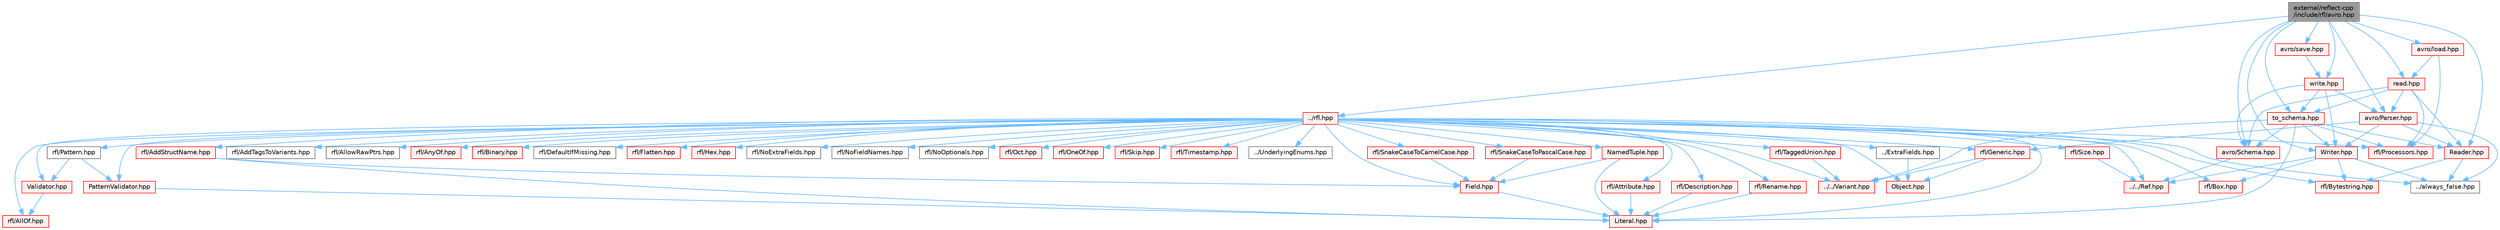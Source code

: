 digraph "external/reflect-cpp/include/rfl/avro.hpp"
{
 // LATEX_PDF_SIZE
  bgcolor="transparent";
  edge [fontname=Helvetica,fontsize=10,labelfontname=Helvetica,labelfontsize=10];
  node [fontname=Helvetica,fontsize=10,shape=box,height=0.2,width=0.4];
  Node1 [id="Node000001",label="external/reflect-cpp\l/include/rfl/avro.hpp",height=0.2,width=0.4,color="gray40", fillcolor="grey60", style="filled", fontcolor="black",tooltip=" "];
  Node1 -> Node2 [id="edge98_Node000001_Node000002",color="steelblue1",style="solid",tooltip=" "];
  Node2 [id="Node000002",label="../rfl.hpp",height=0.2,width=0.4,color="red", fillcolor="#FFF0F0", style="filled",URL="$rfl_8hpp.html",tooltip=" "];
  Node2 -> Node3 [id="edge99_Node000002_Node000003",color="steelblue1",style="solid",tooltip=" "];
  Node3 [id="Node000003",label="rfl/AddStructName.hpp",height=0.2,width=0.4,color="red", fillcolor="#FFF0F0", style="filled",URL="$_add_struct_name_8hpp.html",tooltip=" "];
  Node3 -> Node5 [id="edge100_Node000003_Node000005",color="steelblue1",style="solid",tooltip=" "];
  Node5 [id="Node000005",label="Field.hpp",height=0.2,width=0.4,color="red", fillcolor="#FFF0F0", style="filled",URL="$_field_8hpp.html",tooltip=" "];
  Node5 -> Node10 [id="edge101_Node000005_Node000010",color="steelblue1",style="solid",tooltip=" "];
  Node10 [id="Node000010",label="Literal.hpp",height=0.2,width=0.4,color="red", fillcolor="#FFF0F0", style="filled",URL="$_literal_8hpp.html",tooltip=" "];
  Node3 -> Node10 [id="edge102_Node000003_Node000010",color="steelblue1",style="solid",tooltip=" "];
  Node2 -> Node54 [id="edge103_Node000002_Node000054",color="steelblue1",style="solid",tooltip=" "];
  Node54 [id="Node000054",label="rfl/AddTagsToVariants.hpp",height=0.2,width=0.4,color="grey40", fillcolor="white", style="filled",URL="$_add_tags_to_variants_8hpp.html",tooltip=" "];
  Node2 -> Node55 [id="edge104_Node000002_Node000055",color="steelblue1",style="solid",tooltip=" "];
  Node55 [id="Node000055",label="rfl/AllOf.hpp",height=0.2,width=0.4,color="red", fillcolor="#FFF0F0", style="filled",URL="$_all_of_8hpp.html",tooltip=" "];
  Node2 -> Node64 [id="edge105_Node000002_Node000064",color="steelblue1",style="solid",tooltip=" "];
  Node64 [id="Node000064",label="rfl/AllowRawPtrs.hpp",height=0.2,width=0.4,color="grey40", fillcolor="white", style="filled",URL="$_allow_raw_ptrs_8hpp.html",tooltip=" "];
  Node2 -> Node65 [id="edge106_Node000002_Node000065",color="steelblue1",style="solid",tooltip=" "];
  Node65 [id="Node000065",label="rfl/AnyOf.hpp",height=0.2,width=0.4,color="red", fillcolor="#FFF0F0", style="filled",URL="$_any_of_8hpp.html",tooltip=" "];
  Node2 -> Node67 [id="edge107_Node000002_Node000067",color="steelblue1",style="solid",tooltip=" "];
  Node67 [id="Node000067",label="rfl/Attribute.hpp",height=0.2,width=0.4,color="red", fillcolor="#FFF0F0", style="filled",URL="$_attribute_8hpp.html",tooltip=" "];
  Node67 -> Node10 [id="edge108_Node000067_Node000010",color="steelblue1",style="solid",tooltip=" "];
  Node2 -> Node68 [id="edge109_Node000002_Node000068",color="steelblue1",style="solid",tooltip=" "];
  Node68 [id="Node000068",label="rfl/Binary.hpp",height=0.2,width=0.4,color="red", fillcolor="#FFF0F0", style="filled",URL="$_binary_8hpp.html",tooltip=" "];
  Node2 -> Node70 [id="edge110_Node000002_Node000070",color="steelblue1",style="solid",tooltip=" "];
  Node70 [id="Node000070",label="rfl/Box.hpp",height=0.2,width=0.4,color="red", fillcolor="#FFF0F0", style="filled",URL="$_box_8hpp.html",tooltip=" "];
  Node2 -> Node71 [id="edge111_Node000002_Node000071",color="steelblue1",style="solid",tooltip=" "];
  Node71 [id="Node000071",label="rfl/Bytestring.hpp",height=0.2,width=0.4,color="red", fillcolor="#FFF0F0", style="filled",URL="$_bytestring_8hpp.html",tooltip=" "];
  Node2 -> Node72 [id="edge112_Node000002_Node000072",color="steelblue1",style="solid",tooltip=" "];
  Node72 [id="Node000072",label="rfl/DefaultIfMissing.hpp",height=0.2,width=0.4,color="grey40", fillcolor="white", style="filled",URL="$_default_if_missing_8hpp.html",tooltip=" "];
  Node2 -> Node73 [id="edge113_Node000002_Node000073",color="steelblue1",style="solid",tooltip=" "];
  Node73 [id="Node000073",label="rfl/Description.hpp",height=0.2,width=0.4,color="red", fillcolor="#FFF0F0", style="filled",URL="$_description_8hpp.html",tooltip=" "];
  Node73 -> Node10 [id="edge114_Node000073_Node000010",color="steelblue1",style="solid",tooltip=" "];
  Node2 -> Node48 [id="edge115_Node000002_Node000048",color="steelblue1",style="solid",tooltip=" "];
  Node48 [id="Node000048",label="../ExtraFields.hpp",height=0.2,width=0.4,color="grey40", fillcolor="white", style="filled",URL="$_extra_fields_8hpp.html",tooltip=" "];
  Node48 -> Node49 [id="edge116_Node000048_Node000049",color="steelblue1",style="solid",tooltip=" "];
  Node49 [id="Node000049",label="Object.hpp",height=0.2,width=0.4,color="red", fillcolor="#FFF0F0", style="filled",URL="$_object_8hpp.html",tooltip=" "];
  Node2 -> Node5 [id="edge117_Node000002_Node000005",color="steelblue1",style="solid",tooltip=" "];
  Node2 -> Node74 [id="edge118_Node000002_Node000074",color="steelblue1",style="solid",tooltip=" "];
  Node74 [id="Node000074",label="rfl/Flatten.hpp",height=0.2,width=0.4,color="red", fillcolor="#FFF0F0", style="filled",URL="$_flatten_8hpp.html",tooltip=" "];
  Node2 -> Node75 [id="edge119_Node000002_Node000075",color="steelblue1",style="solid",tooltip=" "];
  Node75 [id="Node000075",label="rfl/Generic.hpp",height=0.2,width=0.4,color="red", fillcolor="#FFF0F0", style="filled",URL="$_generic_8hpp.html",tooltip=" "];
  Node75 -> Node49 [id="edge120_Node000075_Node000049",color="steelblue1",style="solid",tooltip=" "];
  Node75 -> Node59 [id="edge121_Node000075_Node000059",color="steelblue1",style="solid",tooltip=" "];
  Node59 [id="Node000059",label="../../Variant.hpp",height=0.2,width=0.4,color="red", fillcolor="#FFF0F0", style="filled",URL="$_variant_8hpp.html",tooltip=" "];
  Node2 -> Node77 [id="edge122_Node000002_Node000077",color="steelblue1",style="solid",tooltip=" "];
  Node77 [id="Node000077",label="rfl/Hex.hpp",height=0.2,width=0.4,color="red", fillcolor="#FFF0F0", style="filled",URL="$_hex_8hpp.html",tooltip=" "];
  Node2 -> Node10 [id="edge123_Node000002_Node000010",color="steelblue1",style="solid",tooltip=" "];
  Node2 -> Node42 [id="edge124_Node000002_Node000042",color="steelblue1",style="solid",tooltip=" "];
  Node42 [id="Node000042",label="NamedTuple.hpp",height=0.2,width=0.4,color="red", fillcolor="#FFF0F0", style="filled",URL="$_named_tuple_8hpp.html",tooltip=" "];
  Node42 -> Node5 [id="edge125_Node000042_Node000005",color="steelblue1",style="solid",tooltip=" "];
  Node42 -> Node10 [id="edge126_Node000042_Node000010",color="steelblue1",style="solid",tooltip=" "];
  Node2 -> Node78 [id="edge127_Node000002_Node000078",color="steelblue1",style="solid",tooltip=" "];
  Node78 [id="Node000078",label="rfl/NoExtraFields.hpp",height=0.2,width=0.4,color="grey40", fillcolor="white", style="filled",URL="$_no_extra_fields_8hpp.html",tooltip=" "];
  Node2 -> Node79 [id="edge128_Node000002_Node000079",color="steelblue1",style="solid",tooltip=" "];
  Node79 [id="Node000079",label="rfl/NoFieldNames.hpp",height=0.2,width=0.4,color="grey40", fillcolor="white", style="filled",URL="$_no_field_names_8hpp.html",tooltip=" "];
  Node2 -> Node80 [id="edge129_Node000002_Node000080",color="steelblue1",style="solid",tooltip=" "];
  Node80 [id="Node000080",label="rfl/NoOptionals.hpp",height=0.2,width=0.4,color="grey40", fillcolor="white", style="filled",URL="$_no_optionals_8hpp.html",tooltip=" "];
  Node2 -> Node49 [id="edge130_Node000002_Node000049",color="steelblue1",style="solid",tooltip=" "];
  Node2 -> Node81 [id="edge131_Node000002_Node000081",color="steelblue1",style="solid",tooltip=" "];
  Node81 [id="Node000081",label="rfl/Oct.hpp",height=0.2,width=0.4,color="red", fillcolor="#FFF0F0", style="filled",URL="$_oct_8hpp.html",tooltip=" "];
  Node2 -> Node83 [id="edge132_Node000002_Node000083",color="steelblue1",style="solid",tooltip=" "];
  Node83 [id="Node000083",label="rfl/OneOf.hpp",height=0.2,width=0.4,color="red", fillcolor="#FFF0F0", style="filled",URL="$_one_of_8hpp.html",tooltip=" "];
  Node2 -> Node84 [id="edge133_Node000002_Node000084",color="steelblue1",style="solid",tooltip=" "];
  Node84 [id="Node000084",label="rfl/Pattern.hpp",height=0.2,width=0.4,color="grey40", fillcolor="white", style="filled",URL="$_pattern_8hpp.html",tooltip=" "];
  Node84 -> Node85 [id="edge134_Node000084_Node000085",color="steelblue1",style="solid",tooltip=" "];
  Node85 [id="Node000085",label="PatternValidator.hpp",height=0.2,width=0.4,color="red", fillcolor="#FFF0F0", style="filled",URL="$_pattern_validator_8hpp.html",tooltip=" "];
  Node85 -> Node10 [id="edge135_Node000085_Node000010",color="steelblue1",style="solid",tooltip=" "];
  Node84 -> Node89 [id="edge136_Node000084_Node000089",color="steelblue1",style="solid",tooltip=" "];
  Node89 [id="Node000089",label="Validator.hpp",height=0.2,width=0.4,color="red", fillcolor="#FFF0F0", style="filled",URL="$_validator_8hpp.html",tooltip=" "];
  Node89 -> Node55 [id="edge137_Node000089_Node000055",color="steelblue1",style="solid",tooltip=" "];
  Node2 -> Node85 [id="edge138_Node000002_Node000085",color="steelblue1",style="solid",tooltip=" "];
  Node2 -> Node91 [id="edge139_Node000002_Node000091",color="steelblue1",style="solid",tooltip=" "];
  Node91 [id="Node000091",label="rfl/Processors.hpp",height=0.2,width=0.4,color="red", fillcolor="#FFF0F0", style="filled",URL="$_processors_8hpp.html",tooltip=" "];
  Node2 -> Node58 [id="edge140_Node000002_Node000058",color="steelblue1",style="solid",tooltip=" "];
  Node58 [id="Node000058",label="../../Ref.hpp",height=0.2,width=0.4,color="red", fillcolor="#FFF0F0", style="filled",URL="$_ref_8hpp.html",tooltip=" "];
  Node2 -> Node100 [id="edge141_Node000002_Node000100",color="steelblue1",style="solid",tooltip=" "];
  Node100 [id="Node000100",label="rfl/Rename.hpp",height=0.2,width=0.4,color="red", fillcolor="#FFF0F0", style="filled",URL="$_rename_8hpp.html",tooltip=" "];
  Node100 -> Node10 [id="edge142_Node000100_Node000010",color="steelblue1",style="solid",tooltip=" "];
  Node2 -> Node101 [id="edge143_Node000002_Node000101",color="steelblue1",style="solid",tooltip=" "];
  Node101 [id="Node000101",label="rfl/Size.hpp",height=0.2,width=0.4,color="red", fillcolor="#FFF0F0", style="filled",URL="$_size_8hpp.html",tooltip=" "];
  Node101 -> Node58 [id="edge144_Node000101_Node000058",color="steelblue1",style="solid",tooltip=" "];
  Node2 -> Node102 [id="edge145_Node000002_Node000102",color="steelblue1",style="solid",tooltip=" "];
  Node102 [id="Node000102",label="rfl/Skip.hpp",height=0.2,width=0.4,color="red", fillcolor="#FFF0F0", style="filled",URL="$_skip_8hpp.html",tooltip=" "];
  Node2 -> Node104 [id="edge146_Node000002_Node000104",color="steelblue1",style="solid",tooltip=" "];
  Node104 [id="Node000104",label="rfl/SnakeCaseToCamelCase.hpp",height=0.2,width=0.4,color="red", fillcolor="#FFF0F0", style="filled",URL="$_snake_case_to_camel_case_8hpp.html",tooltip=" "];
  Node104 -> Node5 [id="edge147_Node000104_Node000005",color="steelblue1",style="solid",tooltip=" "];
  Node2 -> Node107 [id="edge148_Node000002_Node000107",color="steelblue1",style="solid",tooltip=" "];
  Node107 [id="Node000107",label="rfl/SnakeCaseToPascalCase.hpp",height=0.2,width=0.4,color="red", fillcolor="#FFF0F0", style="filled",URL="$_snake_case_to_pascal_case_8hpp.html",tooltip=" "];
  Node107 -> Node5 [id="edge149_Node000107_Node000005",color="steelblue1",style="solid",tooltip=" "];
  Node2 -> Node108 [id="edge150_Node000002_Node000108",color="steelblue1",style="solid",tooltip=" "];
  Node108 [id="Node000108",label="rfl/TaggedUnion.hpp",height=0.2,width=0.4,color="red", fillcolor="#FFF0F0", style="filled",URL="$_tagged_union_8hpp.html",tooltip=" "];
  Node108 -> Node59 [id="edge151_Node000108_Node000059",color="steelblue1",style="solid",tooltip=" "];
  Node2 -> Node150 [id="edge152_Node000002_Node000150",color="steelblue1",style="solid",tooltip=" "];
  Node150 [id="Node000150",label="rfl/Timestamp.hpp",height=0.2,width=0.4,color="red", fillcolor="#FFF0F0", style="filled",URL="$_timestamp_8hpp.html",tooltip=" "];
  Node2 -> Node99 [id="edge153_Node000002_Node000099",color="steelblue1",style="solid",tooltip=" "];
  Node99 [id="Node000099",label="../UnderlyingEnums.hpp",height=0.2,width=0.4,color="grey40", fillcolor="white", style="filled",URL="$_underlying_enums_8hpp.html",tooltip=" "];
  Node2 -> Node89 [id="edge154_Node000002_Node000089",color="steelblue1",style="solid",tooltip=" "];
  Node2 -> Node59 [id="edge155_Node000002_Node000059",color="steelblue1",style="solid",tooltip=" "];
  Node2 -> Node116 [id="edge156_Node000002_Node000116",color="steelblue1",style="solid",tooltip=" "];
  Node116 [id="Node000116",label="../always_false.hpp",height=0.2,width=0.4,color="grey40", fillcolor="white", style="filled",URL="$always__false_8hpp.html",tooltip=" "];
  Node1 -> Node296 [id="edge157_Node000001_Node000296",color="steelblue1",style="solid",tooltip=" "];
  Node296 [id="Node000296",label="avro/Parser.hpp",height=0.2,width=0.4,color="red", fillcolor="#FFF0F0", style="filled",URL="$avro_2_parser_8hpp.html",tooltip=" "];
  Node296 -> Node75 [id="edge158_Node000296_Node000075",color="steelblue1",style="solid",tooltip=" "];
  Node296 -> Node116 [id="edge159_Node000296_Node000116",color="steelblue1",style="solid",tooltip=" "];
  Node296 -> Node297 [id="edge160_Node000296_Node000297",color="steelblue1",style="solid",tooltip=" "];
  Node297 [id="Node000297",label="Reader.hpp",height=0.2,width=0.4,color="red", fillcolor="#FFF0F0", style="filled",URL="$avro_2_reader_8hpp.html",tooltip=" "];
  Node297 -> Node71 [id="edge161_Node000297_Node000071",color="steelblue1",style="solid",tooltip=" "];
  Node297 -> Node116 [id="edge162_Node000297_Node000116",color="steelblue1",style="solid",tooltip=" "];
  Node296 -> Node299 [id="edge163_Node000296_Node000299",color="steelblue1",style="solid",tooltip=" "];
  Node299 [id="Node000299",label="Writer.hpp",height=0.2,width=0.4,color="red", fillcolor="#FFF0F0", style="filled",URL="$avro_2_writer_8hpp.html",tooltip=" "];
  Node299 -> Node70 [id="edge164_Node000299_Node000070",color="steelblue1",style="solid",tooltip=" "];
  Node299 -> Node71 [id="edge165_Node000299_Node000071",color="steelblue1",style="solid",tooltip=" "];
  Node299 -> Node58 [id="edge166_Node000299_Node000058",color="steelblue1",style="solid",tooltip=" "];
  Node299 -> Node116 [id="edge167_Node000299_Node000116",color="steelblue1",style="solid",tooltip=" "];
  Node1 -> Node297 [id="edge168_Node000001_Node000297",color="steelblue1",style="solid",tooltip=" "];
  Node1 -> Node300 [id="edge169_Node000001_Node000300",color="steelblue1",style="solid",tooltip=" "];
  Node300 [id="Node000300",label="avro/Schema.hpp",height=0.2,width=0.4,color="red", fillcolor="#FFF0F0", style="filled",URL="$avro_2_schema_8hpp.html",tooltip=" "];
  Node300 -> Node58 [id="edge170_Node000300_Node000058",color="steelblue1",style="solid",tooltip=" "];
  Node1 -> Node299 [id="edge171_Node000001_Node000299",color="steelblue1",style="solid",tooltip=" "];
  Node1 -> Node302 [id="edge172_Node000001_Node000302",color="steelblue1",style="solid",tooltip=" "];
  Node302 [id="Node000302",label="avro/load.hpp",height=0.2,width=0.4,color="red", fillcolor="#FFF0F0", style="filled",URL="$avro_2load_8hpp.html",tooltip=" "];
  Node302 -> Node91 [id="edge173_Node000302_Node000091",color="steelblue1",style="solid",tooltip=" "];
  Node302 -> Node305 [id="edge174_Node000302_Node000305",color="steelblue1",style="solid",tooltip=" "];
  Node305 [id="Node000305",label="read.hpp",height=0.2,width=0.4,color="red", fillcolor="#FFF0F0", style="filled",URL="$avro_2read_8hpp.html",tooltip=" "];
  Node305 -> Node91 [id="edge175_Node000305_Node000091",color="steelblue1",style="solid",tooltip=" "];
  Node305 -> Node296 [id="edge176_Node000305_Node000296",color="steelblue1",style="solid",tooltip=" "];
  Node305 -> Node297 [id="edge177_Node000305_Node000297",color="steelblue1",style="solid",tooltip=" "];
  Node305 -> Node300 [id="edge178_Node000305_Node000300",color="steelblue1",style="solid",tooltip=" "];
  Node305 -> Node306 [id="edge179_Node000305_Node000306",color="steelblue1",style="solid",tooltip=" "];
  Node306 [id="Node000306",label="to_schema.hpp",height=0.2,width=0.4,color="red", fillcolor="#FFF0F0", style="filled",URL="$avro_2to__schema_8hpp.html",tooltip=" "];
  Node306 -> Node10 [id="edge180_Node000306_Node000010",color="steelblue1",style="solid",tooltip=" "];
  Node306 -> Node91 [id="edge181_Node000306_Node000091",color="steelblue1",style="solid",tooltip=" "];
  Node306 -> Node59 [id="edge182_Node000306_Node000059",color="steelblue1",style="solid",tooltip=" "];
  Node306 -> Node297 [id="edge183_Node000306_Node000297",color="steelblue1",style="solid",tooltip=" "];
  Node306 -> Node300 [id="edge184_Node000306_Node000300",color="steelblue1",style="solid",tooltip=" "];
  Node306 -> Node299 [id="edge185_Node000306_Node000299",color="steelblue1",style="solid",tooltip=" "];
  Node1 -> Node305 [id="edge186_Node000001_Node000305",color="steelblue1",style="solid",tooltip=" "];
  Node1 -> Node464 [id="edge187_Node000001_Node000464",color="steelblue1",style="solid",tooltip=" "];
  Node464 [id="Node000464",label="avro/save.hpp",height=0.2,width=0.4,color="red", fillcolor="#FFF0F0", style="filled",URL="$avro_2save_8hpp.html",tooltip=" "];
  Node464 -> Node466 [id="edge188_Node000464_Node000466",color="steelblue1",style="solid",tooltip=" "];
  Node466 [id="Node000466",label="write.hpp",height=0.2,width=0.4,color="red", fillcolor="#FFF0F0", style="filled",URL="$avro_2write_8hpp.html",tooltip=" "];
  Node466 -> Node296 [id="edge189_Node000466_Node000296",color="steelblue1",style="solid",tooltip=" "];
  Node466 -> Node300 [id="edge190_Node000466_Node000300",color="steelblue1",style="solid",tooltip=" "];
  Node466 -> Node299 [id="edge191_Node000466_Node000299",color="steelblue1",style="solid",tooltip=" "];
  Node466 -> Node306 [id="edge192_Node000466_Node000306",color="steelblue1",style="solid",tooltip=" "];
  Node1 -> Node306 [id="edge193_Node000001_Node000306",color="steelblue1",style="solid",tooltip=" "];
  Node1 -> Node466 [id="edge194_Node000001_Node000466",color="steelblue1",style="solid",tooltip=" "];
}
